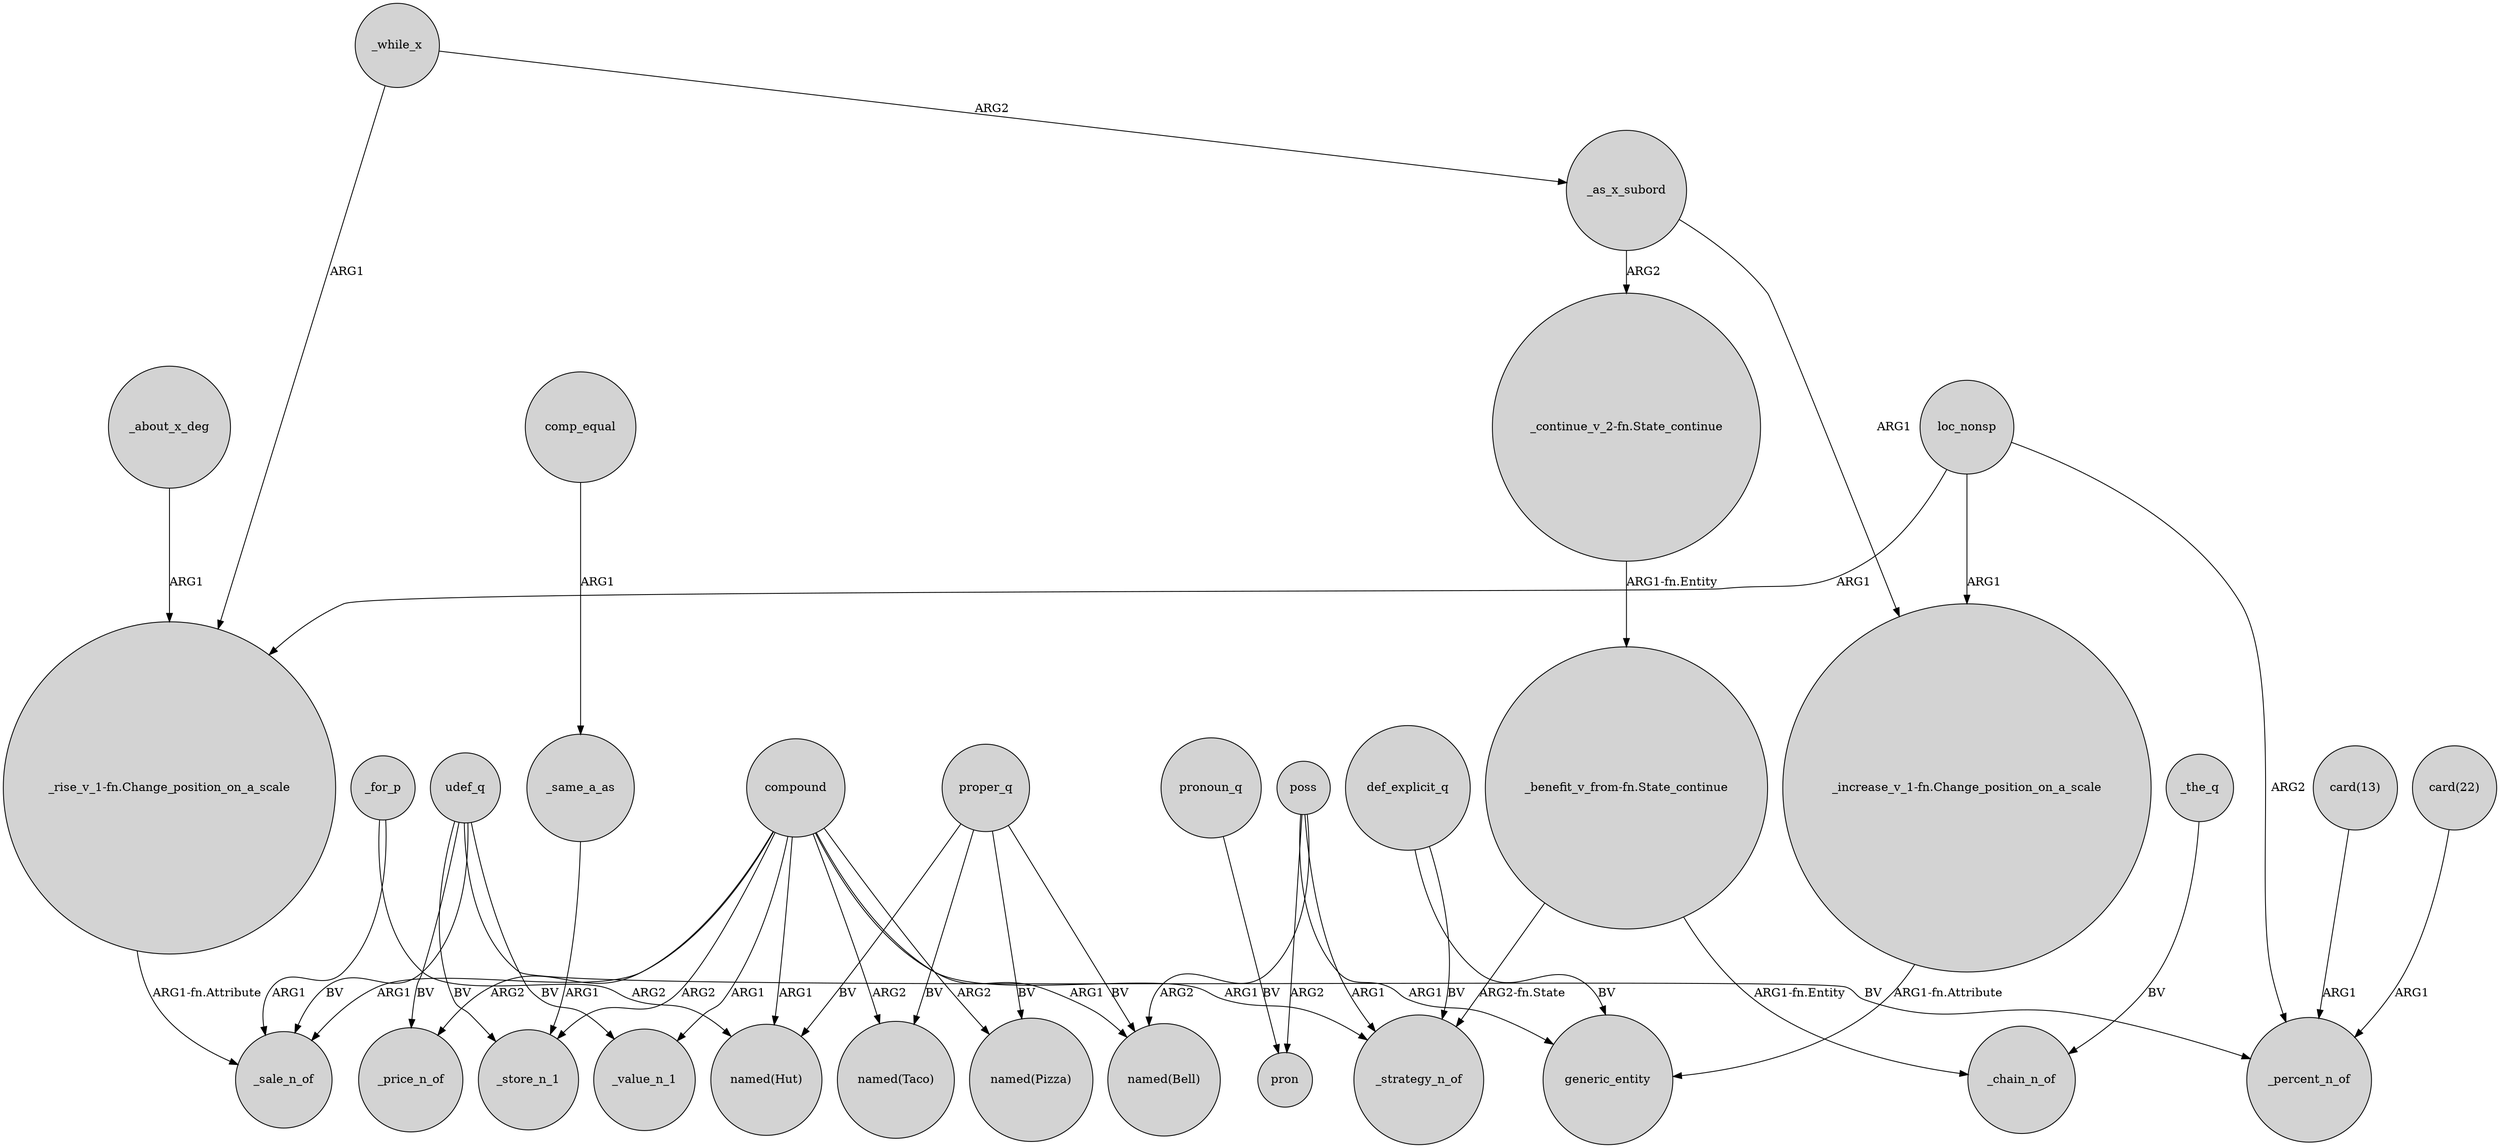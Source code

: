 digraph {
	node [shape=circle style=filled]
	"_rise_v_1-fn.Change_position_on_a_scale" -> _sale_n_of [label="ARG1-fn.Attribute"]
	def_explicit_q -> generic_entity [label=BV]
	"_benefit_v_from-fn.State_continue" -> _strategy_n_of [label="ARG2-fn.State"]
	_for_p -> _sale_n_of [label=ARG1]
	_as_x_subord -> "_continue_v_2-fn.State_continue" [label=ARG2]
	proper_q -> "named(Hut)" [label=BV]
	udef_q -> _price_n_of [label=BV]
	compound -> "named(Bell)" [label=ARG1]
	_about_x_deg -> "_rise_v_1-fn.Change_position_on_a_scale" [label=ARG1]
	loc_nonsp -> "_rise_v_1-fn.Change_position_on_a_scale" [label=ARG1]
	"_continue_v_2-fn.State_continue" -> "_benefit_v_from-fn.State_continue" [label="ARG1-fn.Entity"]
	udef_q -> _value_n_1 [label=BV]
	compound -> "named(Taco)" [label=ARG2]
	compound -> _store_n_1 [label=ARG2]
	udef_q -> _sale_n_of [label=BV]
	compound -> "named(Pizza)" [label=ARG2]
	poss -> generic_entity [label=ARG1]
	compound -> _strategy_n_of [label=ARG1]
	compound -> "named(Hut)" [label=ARG1]
	pronoun_q -> pron [label=BV]
	poss -> pron [label=ARG2]
	def_explicit_q -> _strategy_n_of [label=BV]
	udef_q -> _store_n_1 [label=BV]
	compound -> _price_n_of [label=ARG2]
	proper_q -> "named(Pizza)" [label=BV]
	"card(13)" -> _percent_n_of [label=ARG1]
	udef_q -> _percent_n_of [label=BV]
	"_benefit_v_from-fn.State_continue" -> _chain_n_of [label="ARG1-fn.Entity"]
	poss -> "named(Bell)" [label=ARG2]
	proper_q -> "named(Bell)" [label=BV]
	_the_q -> _chain_n_of [label=BV]
	"_increase_v_1-fn.Change_position_on_a_scale" -> generic_entity [label="ARG1-fn.Attribute"]
	_while_x -> _as_x_subord [label=ARG2]
	_as_x_subord -> "_increase_v_1-fn.Change_position_on_a_scale" [label=ARG1]
	_while_x -> "_rise_v_1-fn.Change_position_on_a_scale" [label=ARG1]
	_for_p -> "named(Hut)" [label=ARG2]
	proper_q -> "named(Taco)" [label=BV]
	compound -> _value_n_1 [label=ARG1]
	poss -> _strategy_n_of [label=ARG1]
	loc_nonsp -> "_increase_v_1-fn.Change_position_on_a_scale" [label=ARG1]
	comp_equal -> _same_a_as [label=ARG1]
	_same_a_as -> _store_n_1 [label=ARG1]
	compound -> _sale_n_of [label=ARG1]
	"card(22)" -> _percent_n_of [label=ARG1]
	loc_nonsp -> _percent_n_of [label=ARG2]
}
